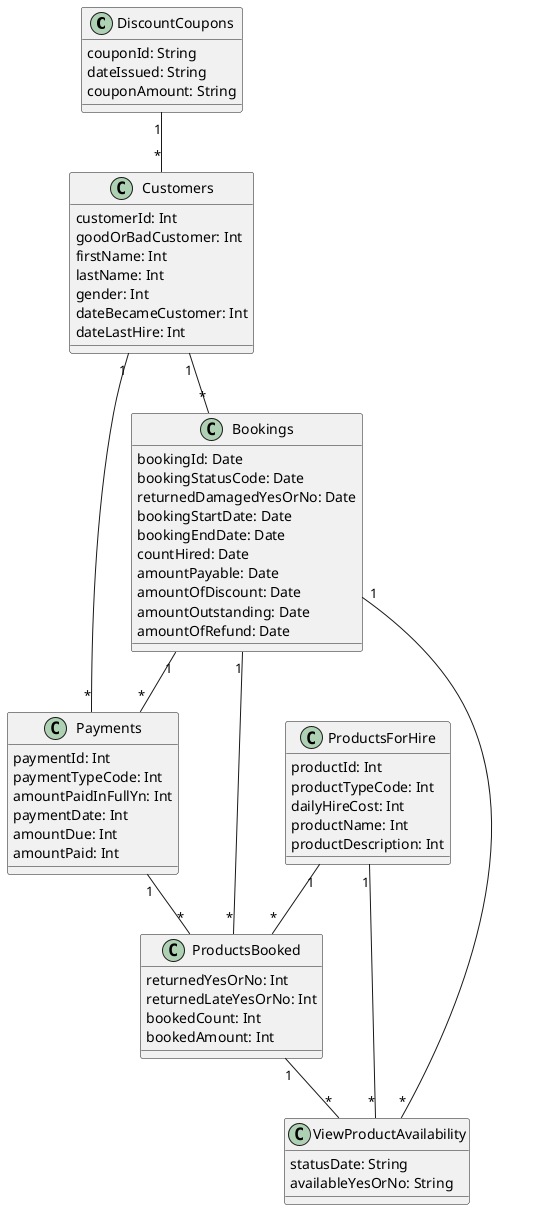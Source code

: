 @startuml "ProductsForHire"


class DiscountCoupons{
  couponId: String
  dateIssued: String
  couponAmount: String
}

class Customers{
  customerId: Int
  goodOrBadCustomer: Int
  firstName: Int
  lastName: Int
  gender: Int
  dateBecameCustomer: Int
  dateLastHire: Int
}

class Bookings{
  bookingId: Date
  bookingStatusCode: Date
  returnedDamagedYesOrNo: Date
  bookingStartDate: Date
  bookingEndDate: Date
  countHired: Date
  amountPayable: Date
  amountOfDiscount: Date
  amountOutstanding: Date
  amountOfRefund: Date
}

class ProductsForHire{
  productId: Int
  productTypeCode: Int
  dailyHireCost: Int
  productName: Int
  productDescription: Int
}

class Payments{
  paymentId: Int
  paymentTypeCode: Int
  amountPaidInFullYn: Int
  paymentDate: Int
  amountDue: Int
  amountPaid: Int
}

class ProductsBooked{
  returnedYesOrNo: Int
  returnedLateYesOrNo: Int
  bookedCount: Int
  bookedAmount: Int
}

class ViewProductAvailability{
  statusDate: String
  availableYesOrNo: String
}



DiscountCoupons "1" -- "*" Customers

Customers "1" -- "*" Bookings

Customers "1" -- "*" Payments

Bookings "1" -- "*" ProductsBooked

Bookings "1" -- "*" Payments

Bookings "1" -- "*" ViewProductAvailability

ProductsForHire "1" -- "*" ViewProductAvailability

ProductsForHire "1" -- "*" ProductsBooked

Payments "1" -- "*" ProductsBooked

ProductsBooked "1" -- "*" ViewProductAvailability


@enduml